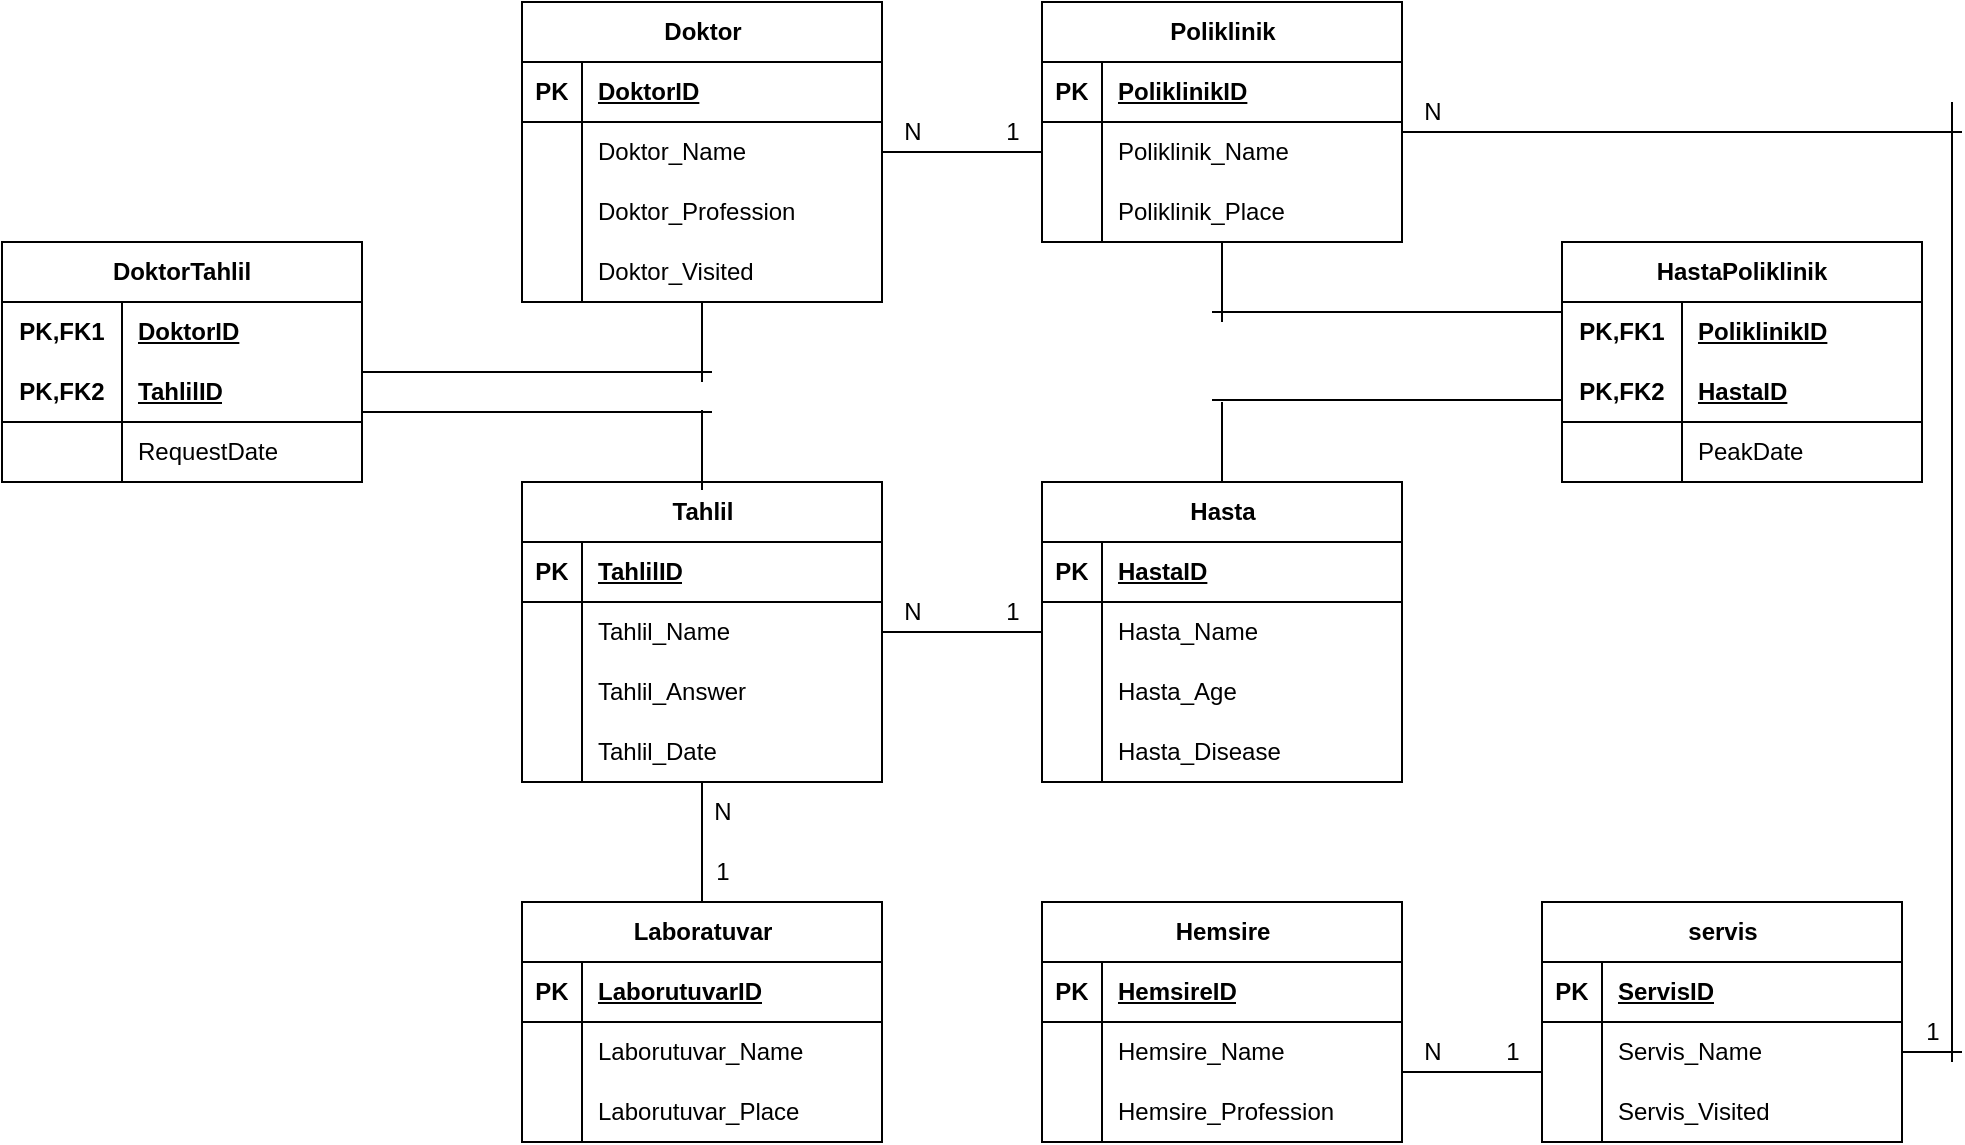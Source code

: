 <mxfile version="28.2.5">
  <diagram name="Страница — 1" id="Yh2c51phjGVlazUTeCs-">
    <mxGraphModel grid="1" page="1" gridSize="10" guides="1" tooltips="1" connect="1" arrows="1" fold="1" pageScale="1" pageWidth="827" pageHeight="1169" math="0" shadow="0">
      <root>
        <mxCell id="0" />
        <mxCell id="1" parent="0" />
        <mxCell id="Tpx3l0rWfvYqpKkRaHI9-1" value="Hasta" style="shape=table;startSize=30;container=1;collapsible=1;childLayout=tableLayout;fixedRows=1;rowLines=0;fontStyle=1;align=center;resizeLast=1;html=1;" vertex="1" parent="1">
          <mxGeometry x="360" y="430" width="180" height="150" as="geometry" />
        </mxCell>
        <mxCell id="Tpx3l0rWfvYqpKkRaHI9-2" value="" style="shape=tableRow;horizontal=0;startSize=0;swimlaneHead=0;swimlaneBody=0;fillColor=none;collapsible=0;dropTarget=0;points=[[0,0.5],[1,0.5]];portConstraint=eastwest;top=0;left=0;right=0;bottom=1;" vertex="1" parent="Tpx3l0rWfvYqpKkRaHI9-1">
          <mxGeometry y="30" width="180" height="30" as="geometry" />
        </mxCell>
        <mxCell id="Tpx3l0rWfvYqpKkRaHI9-3" value="PK" style="shape=partialRectangle;connectable=0;fillColor=none;top=0;left=0;bottom=0;right=0;fontStyle=1;overflow=hidden;whiteSpace=wrap;html=1;" vertex="1" parent="Tpx3l0rWfvYqpKkRaHI9-2">
          <mxGeometry width="30" height="30" as="geometry">
            <mxRectangle width="30" height="30" as="alternateBounds" />
          </mxGeometry>
        </mxCell>
        <mxCell id="Tpx3l0rWfvYqpKkRaHI9-4" value="HastaID" style="shape=partialRectangle;connectable=0;fillColor=none;top=0;left=0;bottom=0;right=0;align=left;spacingLeft=6;fontStyle=5;overflow=hidden;whiteSpace=wrap;html=1;" vertex="1" parent="Tpx3l0rWfvYqpKkRaHI9-2">
          <mxGeometry x="30" width="150" height="30" as="geometry">
            <mxRectangle width="150" height="30" as="alternateBounds" />
          </mxGeometry>
        </mxCell>
        <mxCell id="Tpx3l0rWfvYqpKkRaHI9-5" value="" style="shape=tableRow;horizontal=0;startSize=0;swimlaneHead=0;swimlaneBody=0;fillColor=none;collapsible=0;dropTarget=0;points=[[0,0.5],[1,0.5]];portConstraint=eastwest;top=0;left=0;right=0;bottom=0;" vertex="1" parent="Tpx3l0rWfvYqpKkRaHI9-1">
          <mxGeometry y="60" width="180" height="30" as="geometry" />
        </mxCell>
        <mxCell id="Tpx3l0rWfvYqpKkRaHI9-6" value="" style="shape=partialRectangle;connectable=0;fillColor=none;top=0;left=0;bottom=0;right=0;editable=1;overflow=hidden;whiteSpace=wrap;html=1;" vertex="1" parent="Tpx3l0rWfvYqpKkRaHI9-5">
          <mxGeometry width="30" height="30" as="geometry">
            <mxRectangle width="30" height="30" as="alternateBounds" />
          </mxGeometry>
        </mxCell>
        <mxCell id="Tpx3l0rWfvYqpKkRaHI9-7" value="Hasta_Name" style="shape=partialRectangle;connectable=0;fillColor=none;top=0;left=0;bottom=0;right=0;align=left;spacingLeft=6;overflow=hidden;whiteSpace=wrap;html=1;" vertex="1" parent="Tpx3l0rWfvYqpKkRaHI9-5">
          <mxGeometry x="30" width="150" height="30" as="geometry">
            <mxRectangle width="150" height="30" as="alternateBounds" />
          </mxGeometry>
        </mxCell>
        <mxCell id="Tpx3l0rWfvYqpKkRaHI9-8" value="" style="shape=tableRow;horizontal=0;startSize=0;swimlaneHead=0;swimlaneBody=0;fillColor=none;collapsible=0;dropTarget=0;points=[[0,0.5],[1,0.5]];portConstraint=eastwest;top=0;left=0;right=0;bottom=0;" vertex="1" parent="Tpx3l0rWfvYqpKkRaHI9-1">
          <mxGeometry y="90" width="180" height="30" as="geometry" />
        </mxCell>
        <mxCell id="Tpx3l0rWfvYqpKkRaHI9-9" value="" style="shape=partialRectangle;connectable=0;fillColor=none;top=0;left=0;bottom=0;right=0;editable=1;overflow=hidden;whiteSpace=wrap;html=1;" vertex="1" parent="Tpx3l0rWfvYqpKkRaHI9-8">
          <mxGeometry width="30" height="30" as="geometry">
            <mxRectangle width="30" height="30" as="alternateBounds" />
          </mxGeometry>
        </mxCell>
        <mxCell id="Tpx3l0rWfvYqpKkRaHI9-10" value="Hasta_Age" style="shape=partialRectangle;connectable=0;fillColor=none;top=0;left=0;bottom=0;right=0;align=left;spacingLeft=6;overflow=hidden;whiteSpace=wrap;html=1;" vertex="1" parent="Tpx3l0rWfvYqpKkRaHI9-8">
          <mxGeometry x="30" width="150" height="30" as="geometry">
            <mxRectangle width="150" height="30" as="alternateBounds" />
          </mxGeometry>
        </mxCell>
        <mxCell id="Tpx3l0rWfvYqpKkRaHI9-11" value="" style="shape=tableRow;horizontal=0;startSize=0;swimlaneHead=0;swimlaneBody=0;fillColor=none;collapsible=0;dropTarget=0;points=[[0,0.5],[1,0.5]];portConstraint=eastwest;top=0;left=0;right=0;bottom=0;" vertex="1" parent="Tpx3l0rWfvYqpKkRaHI9-1">
          <mxGeometry y="120" width="180" height="30" as="geometry" />
        </mxCell>
        <mxCell id="Tpx3l0rWfvYqpKkRaHI9-12" value="" style="shape=partialRectangle;connectable=0;fillColor=none;top=0;left=0;bottom=0;right=0;editable=1;overflow=hidden;whiteSpace=wrap;html=1;" vertex="1" parent="Tpx3l0rWfvYqpKkRaHI9-11">
          <mxGeometry width="30" height="30" as="geometry">
            <mxRectangle width="30" height="30" as="alternateBounds" />
          </mxGeometry>
        </mxCell>
        <mxCell id="Tpx3l0rWfvYqpKkRaHI9-13" value="Hasta_Disease" style="shape=partialRectangle;connectable=0;fillColor=none;top=0;left=0;bottom=0;right=0;align=left;spacingLeft=6;overflow=hidden;whiteSpace=wrap;html=1;" vertex="1" parent="Tpx3l0rWfvYqpKkRaHI9-11">
          <mxGeometry x="30" width="150" height="30" as="geometry">
            <mxRectangle width="150" height="30" as="alternateBounds" />
          </mxGeometry>
        </mxCell>
        <mxCell id="Tpx3l0rWfvYqpKkRaHI9-14" value="Laboratuvar" style="shape=table;startSize=30;container=1;collapsible=1;childLayout=tableLayout;fixedRows=1;rowLines=0;fontStyle=1;align=center;resizeLast=1;html=1;" vertex="1" parent="1">
          <mxGeometry x="100" y="640" width="180" height="120" as="geometry" />
        </mxCell>
        <mxCell id="Tpx3l0rWfvYqpKkRaHI9-15" value="" style="shape=tableRow;horizontal=0;startSize=0;swimlaneHead=0;swimlaneBody=0;fillColor=none;collapsible=0;dropTarget=0;points=[[0,0.5],[1,0.5]];portConstraint=eastwest;top=0;left=0;right=0;bottom=1;" vertex="1" parent="Tpx3l0rWfvYqpKkRaHI9-14">
          <mxGeometry y="30" width="180" height="30" as="geometry" />
        </mxCell>
        <mxCell id="Tpx3l0rWfvYqpKkRaHI9-16" value="PK" style="shape=partialRectangle;connectable=0;fillColor=none;top=0;left=0;bottom=0;right=0;fontStyle=1;overflow=hidden;whiteSpace=wrap;html=1;" vertex="1" parent="Tpx3l0rWfvYqpKkRaHI9-15">
          <mxGeometry width="30" height="30" as="geometry">
            <mxRectangle width="30" height="30" as="alternateBounds" />
          </mxGeometry>
        </mxCell>
        <mxCell id="Tpx3l0rWfvYqpKkRaHI9-17" value="LaborutuvarID" style="shape=partialRectangle;connectable=0;fillColor=none;top=0;left=0;bottom=0;right=0;align=left;spacingLeft=6;fontStyle=5;overflow=hidden;whiteSpace=wrap;html=1;" vertex="1" parent="Tpx3l0rWfvYqpKkRaHI9-15">
          <mxGeometry x="30" width="150" height="30" as="geometry">
            <mxRectangle width="150" height="30" as="alternateBounds" />
          </mxGeometry>
        </mxCell>
        <mxCell id="Tpx3l0rWfvYqpKkRaHI9-18" value="" style="shape=tableRow;horizontal=0;startSize=0;swimlaneHead=0;swimlaneBody=0;fillColor=none;collapsible=0;dropTarget=0;points=[[0,0.5],[1,0.5]];portConstraint=eastwest;top=0;left=0;right=0;bottom=0;" vertex="1" parent="Tpx3l0rWfvYqpKkRaHI9-14">
          <mxGeometry y="60" width="180" height="30" as="geometry" />
        </mxCell>
        <mxCell id="Tpx3l0rWfvYqpKkRaHI9-19" value="" style="shape=partialRectangle;connectable=0;fillColor=none;top=0;left=0;bottom=0;right=0;editable=1;overflow=hidden;whiteSpace=wrap;html=1;" vertex="1" parent="Tpx3l0rWfvYqpKkRaHI9-18">
          <mxGeometry width="30" height="30" as="geometry">
            <mxRectangle width="30" height="30" as="alternateBounds" />
          </mxGeometry>
        </mxCell>
        <mxCell id="Tpx3l0rWfvYqpKkRaHI9-20" value="Laborutuvar_Name" style="shape=partialRectangle;connectable=0;fillColor=none;top=0;left=0;bottom=0;right=0;align=left;spacingLeft=6;overflow=hidden;whiteSpace=wrap;html=1;" vertex="1" parent="Tpx3l0rWfvYqpKkRaHI9-18">
          <mxGeometry x="30" width="150" height="30" as="geometry">
            <mxRectangle width="150" height="30" as="alternateBounds" />
          </mxGeometry>
        </mxCell>
        <mxCell id="Tpx3l0rWfvYqpKkRaHI9-21" value="" style="shape=tableRow;horizontal=0;startSize=0;swimlaneHead=0;swimlaneBody=0;fillColor=none;collapsible=0;dropTarget=0;points=[[0,0.5],[1,0.5]];portConstraint=eastwest;top=0;left=0;right=0;bottom=0;" vertex="1" parent="Tpx3l0rWfvYqpKkRaHI9-14">
          <mxGeometry y="90" width="180" height="30" as="geometry" />
        </mxCell>
        <mxCell id="Tpx3l0rWfvYqpKkRaHI9-22" value="" style="shape=partialRectangle;connectable=0;fillColor=none;top=0;left=0;bottom=0;right=0;editable=1;overflow=hidden;whiteSpace=wrap;html=1;" vertex="1" parent="Tpx3l0rWfvYqpKkRaHI9-21">
          <mxGeometry width="30" height="30" as="geometry">
            <mxRectangle width="30" height="30" as="alternateBounds" />
          </mxGeometry>
        </mxCell>
        <mxCell id="Tpx3l0rWfvYqpKkRaHI9-23" value="Laborutuvar_Place" style="shape=partialRectangle;connectable=0;fillColor=none;top=0;left=0;bottom=0;right=0;align=left;spacingLeft=6;overflow=hidden;whiteSpace=wrap;html=1;" vertex="1" parent="Tpx3l0rWfvYqpKkRaHI9-21">
          <mxGeometry x="30" width="150" height="30" as="geometry">
            <mxRectangle width="150" height="30" as="alternateBounds" />
          </mxGeometry>
        </mxCell>
        <mxCell id="Tpx3l0rWfvYqpKkRaHI9-40" value="Doktor" style="shape=table;startSize=30;container=1;collapsible=1;childLayout=tableLayout;fixedRows=1;rowLines=0;fontStyle=1;align=center;resizeLast=1;html=1;" vertex="1" parent="1">
          <mxGeometry x="100" y="190" width="180" height="150" as="geometry" />
        </mxCell>
        <mxCell id="Tpx3l0rWfvYqpKkRaHI9-41" value="" style="shape=tableRow;horizontal=0;startSize=0;swimlaneHead=0;swimlaneBody=0;fillColor=none;collapsible=0;dropTarget=0;points=[[0,0.5],[1,0.5]];portConstraint=eastwest;top=0;left=0;right=0;bottom=1;" vertex="1" parent="Tpx3l0rWfvYqpKkRaHI9-40">
          <mxGeometry y="30" width="180" height="30" as="geometry" />
        </mxCell>
        <mxCell id="Tpx3l0rWfvYqpKkRaHI9-42" value="PK" style="shape=partialRectangle;connectable=0;fillColor=none;top=0;left=0;bottom=0;right=0;fontStyle=1;overflow=hidden;whiteSpace=wrap;html=1;" vertex="1" parent="Tpx3l0rWfvYqpKkRaHI9-41">
          <mxGeometry width="30" height="30" as="geometry">
            <mxRectangle width="30" height="30" as="alternateBounds" />
          </mxGeometry>
        </mxCell>
        <mxCell id="Tpx3l0rWfvYqpKkRaHI9-43" value="DoktorID" style="shape=partialRectangle;connectable=0;fillColor=none;top=0;left=0;bottom=0;right=0;align=left;spacingLeft=6;fontStyle=5;overflow=hidden;whiteSpace=wrap;html=1;" vertex="1" parent="Tpx3l0rWfvYqpKkRaHI9-41">
          <mxGeometry x="30" width="150" height="30" as="geometry">
            <mxRectangle width="150" height="30" as="alternateBounds" />
          </mxGeometry>
        </mxCell>
        <mxCell id="Tpx3l0rWfvYqpKkRaHI9-44" value="" style="shape=tableRow;horizontal=0;startSize=0;swimlaneHead=0;swimlaneBody=0;fillColor=none;collapsible=0;dropTarget=0;points=[[0,0.5],[1,0.5]];portConstraint=eastwest;top=0;left=0;right=0;bottom=0;" vertex="1" parent="Tpx3l0rWfvYqpKkRaHI9-40">
          <mxGeometry y="60" width="180" height="30" as="geometry" />
        </mxCell>
        <mxCell id="Tpx3l0rWfvYqpKkRaHI9-45" value="" style="shape=partialRectangle;connectable=0;fillColor=none;top=0;left=0;bottom=0;right=0;editable=1;overflow=hidden;whiteSpace=wrap;html=1;" vertex="1" parent="Tpx3l0rWfvYqpKkRaHI9-44">
          <mxGeometry width="30" height="30" as="geometry">
            <mxRectangle width="30" height="30" as="alternateBounds" />
          </mxGeometry>
        </mxCell>
        <mxCell id="Tpx3l0rWfvYqpKkRaHI9-46" value="Doktor_Name" style="shape=partialRectangle;connectable=0;fillColor=none;top=0;left=0;bottom=0;right=0;align=left;spacingLeft=6;overflow=hidden;whiteSpace=wrap;html=1;" vertex="1" parent="Tpx3l0rWfvYqpKkRaHI9-44">
          <mxGeometry x="30" width="150" height="30" as="geometry">
            <mxRectangle width="150" height="30" as="alternateBounds" />
          </mxGeometry>
        </mxCell>
        <mxCell id="Tpx3l0rWfvYqpKkRaHI9-47" value="" style="shape=tableRow;horizontal=0;startSize=0;swimlaneHead=0;swimlaneBody=0;fillColor=none;collapsible=0;dropTarget=0;points=[[0,0.5],[1,0.5]];portConstraint=eastwest;top=0;left=0;right=0;bottom=0;" vertex="1" parent="Tpx3l0rWfvYqpKkRaHI9-40">
          <mxGeometry y="90" width="180" height="30" as="geometry" />
        </mxCell>
        <mxCell id="Tpx3l0rWfvYqpKkRaHI9-48" value="" style="shape=partialRectangle;connectable=0;fillColor=none;top=0;left=0;bottom=0;right=0;editable=1;overflow=hidden;whiteSpace=wrap;html=1;" vertex="1" parent="Tpx3l0rWfvYqpKkRaHI9-47">
          <mxGeometry width="30" height="30" as="geometry">
            <mxRectangle width="30" height="30" as="alternateBounds" />
          </mxGeometry>
        </mxCell>
        <mxCell id="Tpx3l0rWfvYqpKkRaHI9-49" value="Doktor_Profession" style="shape=partialRectangle;connectable=0;fillColor=none;top=0;left=0;bottom=0;right=0;align=left;spacingLeft=6;overflow=hidden;whiteSpace=wrap;html=1;" vertex="1" parent="Tpx3l0rWfvYqpKkRaHI9-47">
          <mxGeometry x="30" width="150" height="30" as="geometry">
            <mxRectangle width="150" height="30" as="alternateBounds" />
          </mxGeometry>
        </mxCell>
        <mxCell id="Tpx3l0rWfvYqpKkRaHI9-213" value="" style="shape=tableRow;horizontal=0;startSize=0;swimlaneHead=0;swimlaneBody=0;fillColor=none;collapsible=0;dropTarget=0;points=[[0,0.5],[1,0.5]];portConstraint=eastwest;top=0;left=0;right=0;bottom=0;" vertex="1" parent="Tpx3l0rWfvYqpKkRaHI9-40">
          <mxGeometry y="120" width="180" height="30" as="geometry" />
        </mxCell>
        <mxCell id="Tpx3l0rWfvYqpKkRaHI9-214" value="" style="shape=partialRectangle;connectable=0;fillColor=none;top=0;left=0;bottom=0;right=0;editable=1;overflow=hidden;whiteSpace=wrap;html=1;" vertex="1" parent="Tpx3l0rWfvYqpKkRaHI9-213">
          <mxGeometry width="30" height="30" as="geometry">
            <mxRectangle width="30" height="30" as="alternateBounds" />
          </mxGeometry>
        </mxCell>
        <mxCell id="Tpx3l0rWfvYqpKkRaHI9-215" value="Doktor_Visited" style="shape=partialRectangle;connectable=0;fillColor=none;top=0;left=0;bottom=0;right=0;align=left;spacingLeft=6;overflow=hidden;whiteSpace=wrap;html=1;" vertex="1" parent="Tpx3l0rWfvYqpKkRaHI9-213">
          <mxGeometry x="30" width="150" height="30" as="geometry">
            <mxRectangle width="150" height="30" as="alternateBounds" />
          </mxGeometry>
        </mxCell>
        <mxCell id="Tpx3l0rWfvYqpKkRaHI9-134" value="Poliklinik" style="shape=table;startSize=30;container=1;collapsible=1;childLayout=tableLayout;fixedRows=1;rowLines=0;fontStyle=1;align=center;resizeLast=1;html=1;" vertex="1" parent="1">
          <mxGeometry x="360" y="190" width="180" height="120" as="geometry" />
        </mxCell>
        <mxCell id="Tpx3l0rWfvYqpKkRaHI9-135" value="" style="shape=tableRow;horizontal=0;startSize=0;swimlaneHead=0;swimlaneBody=0;fillColor=none;collapsible=0;dropTarget=0;points=[[0,0.5],[1,0.5]];portConstraint=eastwest;top=0;left=0;right=0;bottom=1;" vertex="1" parent="Tpx3l0rWfvYqpKkRaHI9-134">
          <mxGeometry y="30" width="180" height="30" as="geometry" />
        </mxCell>
        <mxCell id="Tpx3l0rWfvYqpKkRaHI9-136" value="PK" style="shape=partialRectangle;connectable=0;fillColor=none;top=0;left=0;bottom=0;right=0;fontStyle=1;overflow=hidden;whiteSpace=wrap;html=1;" vertex="1" parent="Tpx3l0rWfvYqpKkRaHI9-135">
          <mxGeometry width="30" height="30" as="geometry">
            <mxRectangle width="30" height="30" as="alternateBounds" />
          </mxGeometry>
        </mxCell>
        <mxCell id="Tpx3l0rWfvYqpKkRaHI9-137" value="PoliklinikID" style="shape=partialRectangle;connectable=0;fillColor=none;top=0;left=0;bottom=0;right=0;align=left;spacingLeft=6;fontStyle=5;overflow=hidden;whiteSpace=wrap;html=1;" vertex="1" parent="Tpx3l0rWfvYqpKkRaHI9-135">
          <mxGeometry x="30" width="150" height="30" as="geometry">
            <mxRectangle width="150" height="30" as="alternateBounds" />
          </mxGeometry>
        </mxCell>
        <mxCell id="Tpx3l0rWfvYqpKkRaHI9-138" value="" style="shape=tableRow;horizontal=0;startSize=0;swimlaneHead=0;swimlaneBody=0;fillColor=none;collapsible=0;dropTarget=0;points=[[0,0.5],[1,0.5]];portConstraint=eastwest;top=0;left=0;right=0;bottom=0;" vertex="1" parent="Tpx3l0rWfvYqpKkRaHI9-134">
          <mxGeometry y="60" width="180" height="30" as="geometry" />
        </mxCell>
        <mxCell id="Tpx3l0rWfvYqpKkRaHI9-139" value="" style="shape=partialRectangle;connectable=0;fillColor=none;top=0;left=0;bottom=0;right=0;editable=1;overflow=hidden;whiteSpace=wrap;html=1;" vertex="1" parent="Tpx3l0rWfvYqpKkRaHI9-138">
          <mxGeometry width="30" height="30" as="geometry">
            <mxRectangle width="30" height="30" as="alternateBounds" />
          </mxGeometry>
        </mxCell>
        <mxCell id="Tpx3l0rWfvYqpKkRaHI9-140" value="Poliklinik_Name" style="shape=partialRectangle;connectable=0;fillColor=none;top=0;left=0;bottom=0;right=0;align=left;spacingLeft=6;overflow=hidden;whiteSpace=wrap;html=1;" vertex="1" parent="Tpx3l0rWfvYqpKkRaHI9-138">
          <mxGeometry x="30" width="150" height="30" as="geometry">
            <mxRectangle width="150" height="30" as="alternateBounds" />
          </mxGeometry>
        </mxCell>
        <mxCell id="Tpx3l0rWfvYqpKkRaHI9-141" value="" style="shape=tableRow;horizontal=0;startSize=0;swimlaneHead=0;swimlaneBody=0;fillColor=none;collapsible=0;dropTarget=0;points=[[0,0.5],[1,0.5]];portConstraint=eastwest;top=0;left=0;right=0;bottom=0;" vertex="1" parent="Tpx3l0rWfvYqpKkRaHI9-134">
          <mxGeometry y="90" width="180" height="30" as="geometry" />
        </mxCell>
        <mxCell id="Tpx3l0rWfvYqpKkRaHI9-142" value="" style="shape=partialRectangle;connectable=0;fillColor=none;top=0;left=0;bottom=0;right=0;editable=1;overflow=hidden;whiteSpace=wrap;html=1;" vertex="1" parent="Tpx3l0rWfvYqpKkRaHI9-141">
          <mxGeometry width="30" height="30" as="geometry">
            <mxRectangle width="30" height="30" as="alternateBounds" />
          </mxGeometry>
        </mxCell>
        <mxCell id="Tpx3l0rWfvYqpKkRaHI9-143" value="Poliklinik_Place" style="shape=partialRectangle;connectable=0;fillColor=none;top=0;left=0;bottom=0;right=0;align=left;spacingLeft=6;overflow=hidden;whiteSpace=wrap;html=1;" vertex="1" parent="Tpx3l0rWfvYqpKkRaHI9-141">
          <mxGeometry x="30" width="150" height="30" as="geometry">
            <mxRectangle width="150" height="30" as="alternateBounds" />
          </mxGeometry>
        </mxCell>
        <mxCell id="Tpx3l0rWfvYqpKkRaHI9-147" value="Tahlil" style="shape=table;startSize=30;container=1;collapsible=1;childLayout=tableLayout;fixedRows=1;rowLines=0;fontStyle=1;align=center;resizeLast=1;html=1;" vertex="1" parent="1">
          <mxGeometry x="100" y="430" width="180" height="150" as="geometry" />
        </mxCell>
        <mxCell id="Tpx3l0rWfvYqpKkRaHI9-148" value="" style="shape=tableRow;horizontal=0;startSize=0;swimlaneHead=0;swimlaneBody=0;fillColor=none;collapsible=0;dropTarget=0;points=[[0,0.5],[1,0.5]];portConstraint=eastwest;top=0;left=0;right=0;bottom=1;" vertex="1" parent="Tpx3l0rWfvYqpKkRaHI9-147">
          <mxGeometry y="30" width="180" height="30" as="geometry" />
        </mxCell>
        <mxCell id="Tpx3l0rWfvYqpKkRaHI9-149" value="PK" style="shape=partialRectangle;connectable=0;fillColor=none;top=0;left=0;bottom=0;right=0;fontStyle=1;overflow=hidden;whiteSpace=wrap;html=1;" vertex="1" parent="Tpx3l0rWfvYqpKkRaHI9-148">
          <mxGeometry width="30" height="30" as="geometry">
            <mxRectangle width="30" height="30" as="alternateBounds" />
          </mxGeometry>
        </mxCell>
        <mxCell id="Tpx3l0rWfvYqpKkRaHI9-150" value="TahlilID" style="shape=partialRectangle;connectable=0;fillColor=none;top=0;left=0;bottom=0;right=0;align=left;spacingLeft=6;fontStyle=5;overflow=hidden;whiteSpace=wrap;html=1;" vertex="1" parent="Tpx3l0rWfvYqpKkRaHI9-148">
          <mxGeometry x="30" width="150" height="30" as="geometry">
            <mxRectangle width="150" height="30" as="alternateBounds" />
          </mxGeometry>
        </mxCell>
        <mxCell id="Tpx3l0rWfvYqpKkRaHI9-151" value="" style="shape=tableRow;horizontal=0;startSize=0;swimlaneHead=0;swimlaneBody=0;fillColor=none;collapsible=0;dropTarget=0;points=[[0,0.5],[1,0.5]];portConstraint=eastwest;top=0;left=0;right=0;bottom=0;" vertex="1" parent="Tpx3l0rWfvYqpKkRaHI9-147">
          <mxGeometry y="60" width="180" height="30" as="geometry" />
        </mxCell>
        <mxCell id="Tpx3l0rWfvYqpKkRaHI9-152" value="" style="shape=partialRectangle;connectable=0;fillColor=none;top=0;left=0;bottom=0;right=0;editable=1;overflow=hidden;whiteSpace=wrap;html=1;" vertex="1" parent="Tpx3l0rWfvYqpKkRaHI9-151">
          <mxGeometry width="30" height="30" as="geometry">
            <mxRectangle width="30" height="30" as="alternateBounds" />
          </mxGeometry>
        </mxCell>
        <mxCell id="Tpx3l0rWfvYqpKkRaHI9-153" value="Tahlil_Name" style="shape=partialRectangle;connectable=0;fillColor=none;top=0;left=0;bottom=0;right=0;align=left;spacingLeft=6;overflow=hidden;whiteSpace=wrap;html=1;" vertex="1" parent="Tpx3l0rWfvYqpKkRaHI9-151">
          <mxGeometry x="30" width="150" height="30" as="geometry">
            <mxRectangle width="150" height="30" as="alternateBounds" />
          </mxGeometry>
        </mxCell>
        <mxCell id="Tpx3l0rWfvYqpKkRaHI9-154" value="" style="shape=tableRow;horizontal=0;startSize=0;swimlaneHead=0;swimlaneBody=0;fillColor=none;collapsible=0;dropTarget=0;points=[[0,0.5],[1,0.5]];portConstraint=eastwest;top=0;left=0;right=0;bottom=0;" vertex="1" parent="Tpx3l0rWfvYqpKkRaHI9-147">
          <mxGeometry y="90" width="180" height="30" as="geometry" />
        </mxCell>
        <mxCell id="Tpx3l0rWfvYqpKkRaHI9-155" value="" style="shape=partialRectangle;connectable=0;fillColor=none;top=0;left=0;bottom=0;right=0;editable=1;overflow=hidden;whiteSpace=wrap;html=1;" vertex="1" parent="Tpx3l0rWfvYqpKkRaHI9-154">
          <mxGeometry width="30" height="30" as="geometry">
            <mxRectangle width="30" height="30" as="alternateBounds" />
          </mxGeometry>
        </mxCell>
        <mxCell id="Tpx3l0rWfvYqpKkRaHI9-156" value="Tahlil_Answer" style="shape=partialRectangle;connectable=0;fillColor=none;top=0;left=0;bottom=0;right=0;align=left;spacingLeft=6;overflow=hidden;whiteSpace=wrap;html=1;" vertex="1" parent="Tpx3l0rWfvYqpKkRaHI9-154">
          <mxGeometry x="30" width="150" height="30" as="geometry">
            <mxRectangle width="150" height="30" as="alternateBounds" />
          </mxGeometry>
        </mxCell>
        <mxCell id="Tpx3l0rWfvYqpKkRaHI9-157" value="" style="shape=tableRow;horizontal=0;startSize=0;swimlaneHead=0;swimlaneBody=0;fillColor=none;collapsible=0;dropTarget=0;points=[[0,0.5],[1,0.5]];portConstraint=eastwest;top=0;left=0;right=0;bottom=0;" vertex="1" parent="Tpx3l0rWfvYqpKkRaHI9-147">
          <mxGeometry y="120" width="180" height="30" as="geometry" />
        </mxCell>
        <mxCell id="Tpx3l0rWfvYqpKkRaHI9-158" value="" style="shape=partialRectangle;connectable=0;fillColor=none;top=0;left=0;bottom=0;right=0;editable=1;overflow=hidden;whiteSpace=wrap;html=1;" vertex="1" parent="Tpx3l0rWfvYqpKkRaHI9-157">
          <mxGeometry width="30" height="30" as="geometry">
            <mxRectangle width="30" height="30" as="alternateBounds" />
          </mxGeometry>
        </mxCell>
        <mxCell id="Tpx3l0rWfvYqpKkRaHI9-159" value="Tahlil_Date" style="shape=partialRectangle;connectable=0;fillColor=none;top=0;left=0;bottom=0;right=0;align=left;spacingLeft=6;overflow=hidden;whiteSpace=wrap;html=1;" vertex="1" parent="Tpx3l0rWfvYqpKkRaHI9-157">
          <mxGeometry x="30" width="150" height="30" as="geometry">
            <mxRectangle width="150" height="30" as="alternateBounds" />
          </mxGeometry>
        </mxCell>
        <mxCell id="Tpx3l0rWfvYqpKkRaHI9-160" value="Hemsire" style="shape=table;startSize=30;container=1;collapsible=1;childLayout=tableLayout;fixedRows=1;rowLines=0;fontStyle=1;align=center;resizeLast=1;html=1;" vertex="1" parent="1">
          <mxGeometry x="360" y="640" width="180" height="120" as="geometry" />
        </mxCell>
        <mxCell id="Tpx3l0rWfvYqpKkRaHI9-161" value="" style="shape=tableRow;horizontal=0;startSize=0;swimlaneHead=0;swimlaneBody=0;fillColor=none;collapsible=0;dropTarget=0;points=[[0,0.5],[1,0.5]];portConstraint=eastwest;top=0;left=0;right=0;bottom=1;" vertex="1" parent="Tpx3l0rWfvYqpKkRaHI9-160">
          <mxGeometry y="30" width="180" height="30" as="geometry" />
        </mxCell>
        <mxCell id="Tpx3l0rWfvYqpKkRaHI9-162" value="PK" style="shape=partialRectangle;connectable=0;fillColor=none;top=0;left=0;bottom=0;right=0;fontStyle=1;overflow=hidden;whiteSpace=wrap;html=1;" vertex="1" parent="Tpx3l0rWfvYqpKkRaHI9-161">
          <mxGeometry width="30" height="30" as="geometry">
            <mxRectangle width="30" height="30" as="alternateBounds" />
          </mxGeometry>
        </mxCell>
        <mxCell id="Tpx3l0rWfvYqpKkRaHI9-163" value="HemsireID" style="shape=partialRectangle;connectable=0;fillColor=none;top=0;left=0;bottom=0;right=0;align=left;spacingLeft=6;fontStyle=5;overflow=hidden;whiteSpace=wrap;html=1;" vertex="1" parent="Tpx3l0rWfvYqpKkRaHI9-161">
          <mxGeometry x="30" width="150" height="30" as="geometry">
            <mxRectangle width="150" height="30" as="alternateBounds" />
          </mxGeometry>
        </mxCell>
        <mxCell id="Tpx3l0rWfvYqpKkRaHI9-164" value="" style="shape=tableRow;horizontal=0;startSize=0;swimlaneHead=0;swimlaneBody=0;fillColor=none;collapsible=0;dropTarget=0;points=[[0,0.5],[1,0.5]];portConstraint=eastwest;top=0;left=0;right=0;bottom=0;" vertex="1" parent="Tpx3l0rWfvYqpKkRaHI9-160">
          <mxGeometry y="60" width="180" height="30" as="geometry" />
        </mxCell>
        <mxCell id="Tpx3l0rWfvYqpKkRaHI9-165" value="" style="shape=partialRectangle;connectable=0;fillColor=none;top=0;left=0;bottom=0;right=0;editable=1;overflow=hidden;whiteSpace=wrap;html=1;" vertex="1" parent="Tpx3l0rWfvYqpKkRaHI9-164">
          <mxGeometry width="30" height="30" as="geometry">
            <mxRectangle width="30" height="30" as="alternateBounds" />
          </mxGeometry>
        </mxCell>
        <mxCell id="Tpx3l0rWfvYqpKkRaHI9-166" value="Hemsire_Name" style="shape=partialRectangle;connectable=0;fillColor=none;top=0;left=0;bottom=0;right=0;align=left;spacingLeft=6;overflow=hidden;whiteSpace=wrap;html=1;" vertex="1" parent="Tpx3l0rWfvYqpKkRaHI9-164">
          <mxGeometry x="30" width="150" height="30" as="geometry">
            <mxRectangle width="150" height="30" as="alternateBounds" />
          </mxGeometry>
        </mxCell>
        <mxCell id="Tpx3l0rWfvYqpKkRaHI9-167" value="" style="shape=tableRow;horizontal=0;startSize=0;swimlaneHead=0;swimlaneBody=0;fillColor=none;collapsible=0;dropTarget=0;points=[[0,0.5],[1,0.5]];portConstraint=eastwest;top=0;left=0;right=0;bottom=0;" vertex="1" parent="Tpx3l0rWfvYqpKkRaHI9-160">
          <mxGeometry y="90" width="180" height="30" as="geometry" />
        </mxCell>
        <mxCell id="Tpx3l0rWfvYqpKkRaHI9-168" value="" style="shape=partialRectangle;connectable=0;fillColor=none;top=0;left=0;bottom=0;right=0;editable=1;overflow=hidden;whiteSpace=wrap;html=1;" vertex="1" parent="Tpx3l0rWfvYqpKkRaHI9-167">
          <mxGeometry width="30" height="30" as="geometry">
            <mxRectangle width="30" height="30" as="alternateBounds" />
          </mxGeometry>
        </mxCell>
        <mxCell id="Tpx3l0rWfvYqpKkRaHI9-169" value="Hemsire_Profession" style="shape=partialRectangle;connectable=0;fillColor=none;top=0;left=0;bottom=0;right=0;align=left;spacingLeft=6;overflow=hidden;whiteSpace=wrap;html=1;" vertex="1" parent="Tpx3l0rWfvYqpKkRaHI9-167">
          <mxGeometry x="30" width="150" height="30" as="geometry">
            <mxRectangle width="150" height="30" as="alternateBounds" />
          </mxGeometry>
        </mxCell>
        <mxCell id="Tpx3l0rWfvYqpKkRaHI9-173" value="servis" style="shape=table;startSize=30;container=1;collapsible=1;childLayout=tableLayout;fixedRows=1;rowLines=0;fontStyle=1;align=center;resizeLast=1;html=1;" vertex="1" parent="1">
          <mxGeometry x="610" y="640" width="180" height="120" as="geometry" />
        </mxCell>
        <mxCell id="Tpx3l0rWfvYqpKkRaHI9-174" value="" style="shape=tableRow;horizontal=0;startSize=0;swimlaneHead=0;swimlaneBody=0;fillColor=none;collapsible=0;dropTarget=0;points=[[0,0.5],[1,0.5]];portConstraint=eastwest;top=0;left=0;right=0;bottom=1;" vertex="1" parent="Tpx3l0rWfvYqpKkRaHI9-173">
          <mxGeometry y="30" width="180" height="30" as="geometry" />
        </mxCell>
        <mxCell id="Tpx3l0rWfvYqpKkRaHI9-175" value="PK" style="shape=partialRectangle;connectable=0;fillColor=none;top=0;left=0;bottom=0;right=0;fontStyle=1;overflow=hidden;whiteSpace=wrap;html=1;" vertex="1" parent="Tpx3l0rWfvYqpKkRaHI9-174">
          <mxGeometry width="30" height="30" as="geometry">
            <mxRectangle width="30" height="30" as="alternateBounds" />
          </mxGeometry>
        </mxCell>
        <mxCell id="Tpx3l0rWfvYqpKkRaHI9-176" value="ServisID" style="shape=partialRectangle;connectable=0;fillColor=none;top=0;left=0;bottom=0;right=0;align=left;spacingLeft=6;fontStyle=5;overflow=hidden;whiteSpace=wrap;html=1;" vertex="1" parent="Tpx3l0rWfvYqpKkRaHI9-174">
          <mxGeometry x="30" width="150" height="30" as="geometry">
            <mxRectangle width="150" height="30" as="alternateBounds" />
          </mxGeometry>
        </mxCell>
        <mxCell id="Tpx3l0rWfvYqpKkRaHI9-177" value="" style="shape=tableRow;horizontal=0;startSize=0;swimlaneHead=0;swimlaneBody=0;fillColor=none;collapsible=0;dropTarget=0;points=[[0,0.5],[1,0.5]];portConstraint=eastwest;top=0;left=0;right=0;bottom=0;" vertex="1" parent="Tpx3l0rWfvYqpKkRaHI9-173">
          <mxGeometry y="60" width="180" height="30" as="geometry" />
        </mxCell>
        <mxCell id="Tpx3l0rWfvYqpKkRaHI9-178" value="" style="shape=partialRectangle;connectable=0;fillColor=none;top=0;left=0;bottom=0;right=0;editable=1;overflow=hidden;whiteSpace=wrap;html=1;" vertex="1" parent="Tpx3l0rWfvYqpKkRaHI9-177">
          <mxGeometry width="30" height="30" as="geometry">
            <mxRectangle width="30" height="30" as="alternateBounds" />
          </mxGeometry>
        </mxCell>
        <mxCell id="Tpx3l0rWfvYqpKkRaHI9-179" value="Servis_Name" style="shape=partialRectangle;connectable=0;fillColor=none;top=0;left=0;bottom=0;right=0;align=left;spacingLeft=6;overflow=hidden;whiteSpace=wrap;html=1;" vertex="1" parent="Tpx3l0rWfvYqpKkRaHI9-177">
          <mxGeometry x="30" width="150" height="30" as="geometry">
            <mxRectangle width="150" height="30" as="alternateBounds" />
          </mxGeometry>
        </mxCell>
        <mxCell id="Tpx3l0rWfvYqpKkRaHI9-180" value="" style="shape=tableRow;horizontal=0;startSize=0;swimlaneHead=0;swimlaneBody=0;fillColor=none;collapsible=0;dropTarget=0;points=[[0,0.5],[1,0.5]];portConstraint=eastwest;top=0;left=0;right=0;bottom=0;" vertex="1" parent="Tpx3l0rWfvYqpKkRaHI9-173">
          <mxGeometry y="90" width="180" height="30" as="geometry" />
        </mxCell>
        <mxCell id="Tpx3l0rWfvYqpKkRaHI9-181" value="" style="shape=partialRectangle;connectable=0;fillColor=none;top=0;left=0;bottom=0;right=0;editable=1;overflow=hidden;whiteSpace=wrap;html=1;" vertex="1" parent="Tpx3l0rWfvYqpKkRaHI9-180">
          <mxGeometry width="30" height="30" as="geometry">
            <mxRectangle width="30" height="30" as="alternateBounds" />
          </mxGeometry>
        </mxCell>
        <mxCell id="Tpx3l0rWfvYqpKkRaHI9-182" value="Servis_Visited" style="shape=partialRectangle;connectable=0;fillColor=none;top=0;left=0;bottom=0;right=0;align=left;spacingLeft=6;overflow=hidden;whiteSpace=wrap;html=1;" vertex="1" parent="Tpx3l0rWfvYqpKkRaHI9-180">
          <mxGeometry x="30" width="150" height="30" as="geometry">
            <mxRectangle width="150" height="30" as="alternateBounds" />
          </mxGeometry>
        </mxCell>
        <mxCell id="Tpx3l0rWfvYqpKkRaHI9-186" value="" style="line;strokeWidth=1;rotatable=0;dashed=0;labelPosition=right;align=left;verticalAlign=middle;spacingTop=0;spacingLeft=6;points=[];portConstraint=eastwest;" vertex="1" parent="1">
          <mxGeometry x="280" y="260" width="80" height="10" as="geometry" />
        </mxCell>
        <mxCell id="Tpx3l0rWfvYqpKkRaHI9-188" value="N" style="text;html=1;align=center;verticalAlign=middle;resizable=0;points=[];autosize=1;strokeColor=none;fillColor=none;" vertex="1" parent="1">
          <mxGeometry x="280" y="240" width="30" height="30" as="geometry" />
        </mxCell>
        <mxCell id="Tpx3l0rWfvYqpKkRaHI9-189" value="1" style="text;html=1;align=center;verticalAlign=middle;resizable=0;points=[];autosize=1;strokeColor=none;fillColor=none;" vertex="1" parent="1">
          <mxGeometry x="330" y="240" width="30" height="30" as="geometry" />
        </mxCell>
        <mxCell id="Tpx3l0rWfvYqpKkRaHI9-195" value="" style="line;strokeWidth=1;rotatable=0;dashed=0;labelPosition=right;align=left;verticalAlign=middle;spacingTop=0;spacingLeft=6;points=[];portConstraint=eastwest;" vertex="1" parent="1">
          <mxGeometry x="280" y="500" width="80" height="10" as="geometry" />
        </mxCell>
        <mxCell id="Tpx3l0rWfvYqpKkRaHI9-197" value="1" style="text;html=1;align=center;verticalAlign=middle;resizable=0;points=[];autosize=1;strokeColor=none;fillColor=none;" vertex="1" parent="1">
          <mxGeometry x="330" y="480" width="30" height="30" as="geometry" />
        </mxCell>
        <mxCell id="Tpx3l0rWfvYqpKkRaHI9-198" value="N" style="text;html=1;align=center;verticalAlign=middle;resizable=0;points=[];autosize=1;strokeColor=none;fillColor=none;" vertex="1" parent="1">
          <mxGeometry x="280" y="480" width="30" height="30" as="geometry" />
        </mxCell>
        <mxCell id="Tpx3l0rWfvYqpKkRaHI9-201" value="" style="line;strokeWidth=1;rotatable=0;dashed=0;labelPosition=right;align=left;verticalAlign=middle;spacingTop=0;spacingLeft=6;points=[];portConstraint=eastwest;direction=south;" vertex="1" parent="1">
          <mxGeometry x="185" y="580" width="10" height="60" as="geometry" />
        </mxCell>
        <mxCell id="Tpx3l0rWfvYqpKkRaHI9-202" value="1" style="text;html=1;align=center;verticalAlign=middle;resizable=0;points=[];autosize=1;strokeColor=none;fillColor=none;" vertex="1" parent="1">
          <mxGeometry x="185" y="610" width="30" height="30" as="geometry" />
        </mxCell>
        <mxCell id="Tpx3l0rWfvYqpKkRaHI9-204" value="N" style="text;html=1;align=center;verticalAlign=middle;resizable=0;points=[];autosize=1;strokeColor=none;fillColor=none;" vertex="1" parent="1">
          <mxGeometry x="185" y="580" width="30" height="30" as="geometry" />
        </mxCell>
        <mxCell id="Tpx3l0rWfvYqpKkRaHI9-205" value="" style="line;strokeWidth=1;rotatable=0;dashed=0;labelPosition=right;align=left;verticalAlign=middle;spacingTop=0;spacingLeft=6;points=[];portConstraint=eastwest;" vertex="1" parent="1">
          <mxGeometry x="540" y="720" width="70" height="10" as="geometry" />
        </mxCell>
        <mxCell id="Tpx3l0rWfvYqpKkRaHI9-206" value="N" style="text;html=1;align=center;verticalAlign=middle;resizable=0;points=[];autosize=1;strokeColor=none;fillColor=none;" vertex="1" parent="1">
          <mxGeometry x="540" y="700" width="30" height="30" as="geometry" />
        </mxCell>
        <mxCell id="Tpx3l0rWfvYqpKkRaHI9-207" value="1" style="text;html=1;align=center;verticalAlign=middle;resizable=0;points=[];autosize=1;strokeColor=none;fillColor=none;" vertex="1" parent="1">
          <mxGeometry x="580" y="700" width="30" height="30" as="geometry" />
        </mxCell>
        <mxCell id="Tpx3l0rWfvYqpKkRaHI9-208" value="" style="line;strokeWidth=1;rotatable=0;dashed=0;labelPosition=right;align=left;verticalAlign=middle;spacingTop=0;spacingLeft=6;points=[];portConstraint=eastwest;" vertex="1" parent="1">
          <mxGeometry x="540" y="250" width="280" height="10" as="geometry" />
        </mxCell>
        <mxCell id="Tpx3l0rWfvYqpKkRaHI9-209" value="" style="line;strokeWidth=1;rotatable=0;dashed=0;labelPosition=right;align=left;verticalAlign=middle;spacingTop=0;spacingLeft=6;points=[];portConstraint=eastwest;direction=south;" vertex="1" parent="1">
          <mxGeometry x="810" y="240" width="10" height="480" as="geometry" />
        </mxCell>
        <mxCell id="Tpx3l0rWfvYqpKkRaHI9-211" value="1" style="text;html=1;align=center;verticalAlign=middle;resizable=0;points=[];autosize=1;strokeColor=none;fillColor=none;" vertex="1" parent="1">
          <mxGeometry x="790" y="690" width="30" height="30" as="geometry" />
        </mxCell>
        <mxCell id="Tpx3l0rWfvYqpKkRaHI9-212" value="N" style="text;html=1;align=center;verticalAlign=middle;resizable=0;points=[];autosize=1;strokeColor=none;fillColor=none;" vertex="1" parent="1">
          <mxGeometry x="540" y="230" width="30" height="30" as="geometry" />
        </mxCell>
        <mxCell id="Tpx3l0rWfvYqpKkRaHI9-245" value="" style="line;strokeWidth=1;rotatable=0;dashed=0;labelPosition=right;align=left;verticalAlign=middle;spacingTop=0;spacingLeft=6;points=[];portConstraint=eastwest;direction=south;" vertex="1" parent="1">
          <mxGeometry x="445" y="310" width="10" height="40" as="geometry" />
        </mxCell>
        <mxCell id="Tpx3l0rWfvYqpKkRaHI9-246" value="" style="line;strokeWidth=1;rotatable=0;dashed=0;labelPosition=right;align=left;verticalAlign=middle;spacingTop=0;spacingLeft=6;points=[];portConstraint=eastwest;direction=south;" vertex="1" parent="1">
          <mxGeometry x="445" y="390" width="10" height="40" as="geometry" />
        </mxCell>
        <mxCell id="Tpx3l0rWfvYqpKkRaHI9-247" value="" style="line;strokeWidth=1;rotatable=0;dashed=0;labelPosition=right;align=left;verticalAlign=middle;spacingTop=0;spacingLeft=6;points=[];portConstraint=eastwest;" vertex="1" parent="1">
          <mxGeometry x="445" y="384" width="175" height="10" as="geometry" />
        </mxCell>
        <mxCell id="Tpx3l0rWfvYqpKkRaHI9-248" value="" style="line;strokeWidth=1;rotatable=0;dashed=0;labelPosition=right;align=left;verticalAlign=middle;spacingTop=0;spacingLeft=6;points=[];portConstraint=eastwest;" vertex="1" parent="1">
          <mxGeometry x="445" y="340" width="175" height="10" as="geometry" />
        </mxCell>
        <mxCell id="Tpx3l0rWfvYqpKkRaHI9-249" value="HastaPoliklinik" style="shape=table;startSize=30;container=1;collapsible=1;childLayout=tableLayout;fixedRows=1;rowLines=0;fontStyle=1;align=center;resizeLast=1;html=1;whiteSpace=wrap;" vertex="1" parent="1">
          <mxGeometry x="620" y="310" width="180" height="120" as="geometry" />
        </mxCell>
        <mxCell id="Tpx3l0rWfvYqpKkRaHI9-250" value="" style="shape=tableRow;horizontal=0;startSize=0;swimlaneHead=0;swimlaneBody=0;fillColor=none;collapsible=0;dropTarget=0;points=[[0,0.5],[1,0.5]];portConstraint=eastwest;top=0;left=0;right=0;bottom=0;html=1;" vertex="1" parent="Tpx3l0rWfvYqpKkRaHI9-249">
          <mxGeometry y="30" width="180" height="30" as="geometry" />
        </mxCell>
        <mxCell id="Tpx3l0rWfvYqpKkRaHI9-251" value="PK,FK1" style="shape=partialRectangle;connectable=0;fillColor=none;top=0;left=0;bottom=0;right=0;fontStyle=1;overflow=hidden;html=1;whiteSpace=wrap;" vertex="1" parent="Tpx3l0rWfvYqpKkRaHI9-250">
          <mxGeometry width="60" height="30" as="geometry">
            <mxRectangle width="60" height="30" as="alternateBounds" />
          </mxGeometry>
        </mxCell>
        <mxCell id="Tpx3l0rWfvYqpKkRaHI9-252" value="PoliklinikID" style="shape=partialRectangle;connectable=0;fillColor=none;top=0;left=0;bottom=0;right=0;align=left;spacingLeft=6;fontStyle=5;overflow=hidden;html=1;whiteSpace=wrap;" vertex="1" parent="Tpx3l0rWfvYqpKkRaHI9-250">
          <mxGeometry x="60" width="120" height="30" as="geometry">
            <mxRectangle width="120" height="30" as="alternateBounds" />
          </mxGeometry>
        </mxCell>
        <mxCell id="Tpx3l0rWfvYqpKkRaHI9-253" value="" style="shape=tableRow;horizontal=0;startSize=0;swimlaneHead=0;swimlaneBody=0;fillColor=none;collapsible=0;dropTarget=0;points=[[0,0.5],[1,0.5]];portConstraint=eastwest;top=0;left=0;right=0;bottom=1;html=1;" vertex="1" parent="Tpx3l0rWfvYqpKkRaHI9-249">
          <mxGeometry y="60" width="180" height="30" as="geometry" />
        </mxCell>
        <mxCell id="Tpx3l0rWfvYqpKkRaHI9-254" value="PK,FK2" style="shape=partialRectangle;connectable=0;fillColor=none;top=0;left=0;bottom=0;right=0;fontStyle=1;overflow=hidden;html=1;whiteSpace=wrap;" vertex="1" parent="Tpx3l0rWfvYqpKkRaHI9-253">
          <mxGeometry width="60" height="30" as="geometry">
            <mxRectangle width="60" height="30" as="alternateBounds" />
          </mxGeometry>
        </mxCell>
        <mxCell id="Tpx3l0rWfvYqpKkRaHI9-255" value="HastaID" style="shape=partialRectangle;connectable=0;fillColor=none;top=0;left=0;bottom=0;right=0;align=left;spacingLeft=6;fontStyle=5;overflow=hidden;html=1;whiteSpace=wrap;" vertex="1" parent="Tpx3l0rWfvYqpKkRaHI9-253">
          <mxGeometry x="60" width="120" height="30" as="geometry">
            <mxRectangle width="120" height="30" as="alternateBounds" />
          </mxGeometry>
        </mxCell>
        <mxCell id="Tpx3l0rWfvYqpKkRaHI9-256" value="" style="shape=tableRow;horizontal=0;startSize=0;swimlaneHead=0;swimlaneBody=0;fillColor=none;collapsible=0;dropTarget=0;points=[[0,0.5],[1,0.5]];portConstraint=eastwest;top=0;left=0;right=0;bottom=0;html=1;" vertex="1" parent="Tpx3l0rWfvYqpKkRaHI9-249">
          <mxGeometry y="90" width="180" height="30" as="geometry" />
        </mxCell>
        <mxCell id="Tpx3l0rWfvYqpKkRaHI9-257" value="" style="shape=partialRectangle;connectable=0;fillColor=none;top=0;left=0;bottom=0;right=0;editable=1;overflow=hidden;html=1;whiteSpace=wrap;" vertex="1" parent="Tpx3l0rWfvYqpKkRaHI9-256">
          <mxGeometry width="60" height="30" as="geometry">
            <mxRectangle width="60" height="30" as="alternateBounds" />
          </mxGeometry>
        </mxCell>
        <mxCell id="Tpx3l0rWfvYqpKkRaHI9-258" value="PeakDate" style="shape=partialRectangle;connectable=0;fillColor=none;top=0;left=0;bottom=0;right=0;align=left;spacingLeft=6;overflow=hidden;html=1;whiteSpace=wrap;" vertex="1" parent="Tpx3l0rWfvYqpKkRaHI9-256">
          <mxGeometry x="60" width="120" height="30" as="geometry">
            <mxRectangle width="120" height="30" as="alternateBounds" />
          </mxGeometry>
        </mxCell>
        <mxCell id="Tpx3l0rWfvYqpKkRaHI9-263" value="DoktorTahlil" style="shape=table;startSize=30;container=1;collapsible=1;childLayout=tableLayout;fixedRows=1;rowLines=0;fontStyle=1;align=center;resizeLast=1;html=1;whiteSpace=wrap;" vertex="1" parent="1">
          <mxGeometry x="-160" y="310" width="180" height="120" as="geometry" />
        </mxCell>
        <mxCell id="Tpx3l0rWfvYqpKkRaHI9-264" value="" style="shape=tableRow;horizontal=0;startSize=0;swimlaneHead=0;swimlaneBody=0;fillColor=none;collapsible=0;dropTarget=0;points=[[0,0.5],[1,0.5]];portConstraint=eastwest;top=0;left=0;right=0;bottom=0;html=1;" vertex="1" parent="Tpx3l0rWfvYqpKkRaHI9-263">
          <mxGeometry y="30" width="180" height="30" as="geometry" />
        </mxCell>
        <mxCell id="Tpx3l0rWfvYqpKkRaHI9-265" value="PK,FK1" style="shape=partialRectangle;connectable=0;fillColor=none;top=0;left=0;bottom=0;right=0;fontStyle=1;overflow=hidden;html=1;whiteSpace=wrap;" vertex="1" parent="Tpx3l0rWfvYqpKkRaHI9-264">
          <mxGeometry width="60" height="30" as="geometry">
            <mxRectangle width="60" height="30" as="alternateBounds" />
          </mxGeometry>
        </mxCell>
        <mxCell id="Tpx3l0rWfvYqpKkRaHI9-266" value="DoktorID" style="shape=partialRectangle;connectable=0;fillColor=none;top=0;left=0;bottom=0;right=0;align=left;spacingLeft=6;fontStyle=5;overflow=hidden;html=1;whiteSpace=wrap;" vertex="1" parent="Tpx3l0rWfvYqpKkRaHI9-264">
          <mxGeometry x="60" width="120" height="30" as="geometry">
            <mxRectangle width="120" height="30" as="alternateBounds" />
          </mxGeometry>
        </mxCell>
        <mxCell id="Tpx3l0rWfvYqpKkRaHI9-267" value="" style="shape=tableRow;horizontal=0;startSize=0;swimlaneHead=0;swimlaneBody=0;fillColor=none;collapsible=0;dropTarget=0;points=[[0,0.5],[1,0.5]];portConstraint=eastwest;top=0;left=0;right=0;bottom=1;html=1;" vertex="1" parent="Tpx3l0rWfvYqpKkRaHI9-263">
          <mxGeometry y="60" width="180" height="30" as="geometry" />
        </mxCell>
        <mxCell id="Tpx3l0rWfvYqpKkRaHI9-268" value="PK,FK2" style="shape=partialRectangle;connectable=0;fillColor=none;top=0;left=0;bottom=0;right=0;fontStyle=1;overflow=hidden;html=1;whiteSpace=wrap;" vertex="1" parent="Tpx3l0rWfvYqpKkRaHI9-267">
          <mxGeometry width="60" height="30" as="geometry">
            <mxRectangle width="60" height="30" as="alternateBounds" />
          </mxGeometry>
        </mxCell>
        <mxCell id="Tpx3l0rWfvYqpKkRaHI9-269" value="TahlilID" style="shape=partialRectangle;connectable=0;fillColor=none;top=0;left=0;bottom=0;right=0;align=left;spacingLeft=6;fontStyle=5;overflow=hidden;html=1;whiteSpace=wrap;" vertex="1" parent="Tpx3l0rWfvYqpKkRaHI9-267">
          <mxGeometry x="60" width="120" height="30" as="geometry">
            <mxRectangle width="120" height="30" as="alternateBounds" />
          </mxGeometry>
        </mxCell>
        <mxCell id="Tpx3l0rWfvYqpKkRaHI9-270" value="" style="shape=tableRow;horizontal=0;startSize=0;swimlaneHead=0;swimlaneBody=0;fillColor=none;collapsible=0;dropTarget=0;points=[[0,0.5],[1,0.5]];portConstraint=eastwest;top=0;left=0;right=0;bottom=0;html=1;" vertex="1" parent="Tpx3l0rWfvYqpKkRaHI9-263">
          <mxGeometry y="90" width="180" height="30" as="geometry" />
        </mxCell>
        <mxCell id="Tpx3l0rWfvYqpKkRaHI9-271" value="" style="shape=partialRectangle;connectable=0;fillColor=none;top=0;left=0;bottom=0;right=0;editable=1;overflow=hidden;html=1;whiteSpace=wrap;" vertex="1" parent="Tpx3l0rWfvYqpKkRaHI9-270">
          <mxGeometry width="60" height="30" as="geometry">
            <mxRectangle width="60" height="30" as="alternateBounds" />
          </mxGeometry>
        </mxCell>
        <mxCell id="Tpx3l0rWfvYqpKkRaHI9-272" value="RequestDate" style="shape=partialRectangle;connectable=0;fillColor=none;top=0;left=0;bottom=0;right=0;align=left;spacingLeft=6;overflow=hidden;html=1;whiteSpace=wrap;" vertex="1" parent="Tpx3l0rWfvYqpKkRaHI9-270">
          <mxGeometry x="60" width="120" height="30" as="geometry">
            <mxRectangle width="120" height="30" as="alternateBounds" />
          </mxGeometry>
        </mxCell>
        <mxCell id="Tpx3l0rWfvYqpKkRaHI9-273" value="" style="line;strokeWidth=1;rotatable=0;dashed=0;labelPosition=right;align=left;verticalAlign=middle;spacingTop=0;spacingLeft=6;points=[];portConstraint=eastwest;direction=south;" vertex="1" parent="1">
          <mxGeometry x="185" y="340" width="10" height="40" as="geometry" />
        </mxCell>
        <mxCell id="Tpx3l0rWfvYqpKkRaHI9-274" value="" style="line;strokeWidth=1;rotatable=0;dashed=0;labelPosition=right;align=left;verticalAlign=middle;spacingTop=0;spacingLeft=6;points=[];portConstraint=eastwest;direction=south;" vertex="1" parent="1">
          <mxGeometry x="185" y="394" width="10" height="40" as="geometry" />
        </mxCell>
        <mxCell id="Tpx3l0rWfvYqpKkRaHI9-275" value="" style="line;strokeWidth=1;rotatable=0;dashed=0;labelPosition=right;align=left;verticalAlign=middle;spacingTop=0;spacingLeft=6;points=[];portConstraint=eastwest;" vertex="1" parent="1">
          <mxGeometry x="20" y="390" width="175" height="10" as="geometry" />
        </mxCell>
        <mxCell id="Tpx3l0rWfvYqpKkRaHI9-276" value="" style="line;strokeWidth=1;rotatable=0;dashed=0;labelPosition=right;align=left;verticalAlign=middle;spacingTop=0;spacingLeft=6;points=[];portConstraint=eastwest;" vertex="1" parent="1">
          <mxGeometry x="20" y="370" width="175" height="10" as="geometry" />
        </mxCell>
        <mxCell id="Tpx3l0rWfvYqpKkRaHI9-277" value="" style="line;strokeWidth=1;rotatable=0;dashed=0;labelPosition=right;align=left;verticalAlign=middle;spacingTop=0;spacingLeft=6;points=[];portConstraint=eastwest;" vertex="1" parent="1">
          <mxGeometry x="790" y="710" width="30" height="10" as="geometry" />
        </mxCell>
      </root>
    </mxGraphModel>
  </diagram>
</mxfile>

